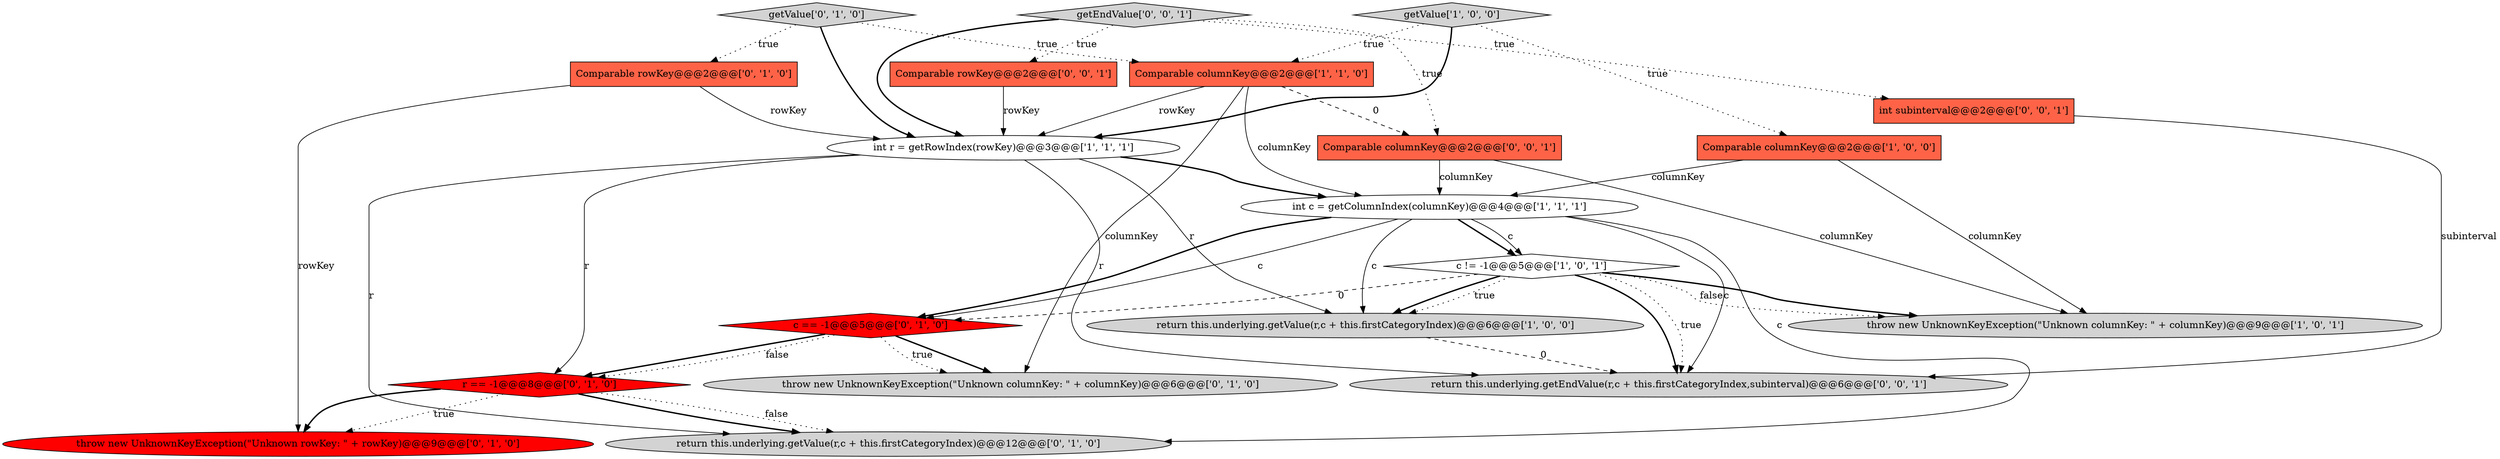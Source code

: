 digraph {
11 [style = filled, label = "c == -1@@@5@@@['0', '1', '0']", fillcolor = red, shape = diamond image = "AAA1AAABBB2BBB"];
13 [style = filled, label = "getValue['0', '1', '0']", fillcolor = lightgray, shape = diamond image = "AAA0AAABBB2BBB"];
9 [style = filled, label = "r == -1@@@8@@@['0', '1', '0']", fillcolor = red, shape = diamond image = "AAA1AAABBB2BBB"];
14 [style = filled, label = "return this.underlying.getValue(r,c + this.firstCategoryIndex)@@@12@@@['0', '1', '0']", fillcolor = lightgray, shape = ellipse image = "AAA0AAABBB2BBB"];
15 [style = filled, label = "Comparable rowKey@@@2@@@['0', '0', '1']", fillcolor = tomato, shape = box image = "AAA0AAABBB3BBB"];
18 [style = filled, label = "int subinterval@@@2@@@['0', '0', '1']", fillcolor = tomato, shape = box image = "AAA0AAABBB3BBB"];
3 [style = filled, label = "int c = getColumnIndex(columnKey)@@@4@@@['1', '1', '1']", fillcolor = white, shape = ellipse image = "AAA0AAABBB1BBB"];
12 [style = filled, label = "Comparable rowKey@@@2@@@['0', '1', '0']", fillcolor = tomato, shape = box image = "AAA0AAABBB2BBB"];
19 [style = filled, label = "Comparable columnKey@@@2@@@['0', '0', '1']", fillcolor = tomato, shape = box image = "AAA0AAABBB3BBB"];
5 [style = filled, label = "c != -1@@@5@@@['1', '0', '1']", fillcolor = white, shape = diamond image = "AAA0AAABBB1BBB"];
8 [style = filled, label = "throw new UnknownKeyException(\"Unknown columnKey: \" + columnKey)@@@6@@@['0', '1', '0']", fillcolor = lightgray, shape = ellipse image = "AAA0AAABBB2BBB"];
1 [style = filled, label = "Comparable columnKey@@@2@@@['1', '1', '0']", fillcolor = tomato, shape = box image = "AAA0AAABBB1BBB"];
4 [style = filled, label = "throw new UnknownKeyException(\"Unknown columnKey: \" + columnKey)@@@9@@@['1', '0', '1']", fillcolor = lightgray, shape = ellipse image = "AAA0AAABBB1BBB"];
7 [style = filled, label = "getValue['1', '0', '0']", fillcolor = lightgray, shape = diamond image = "AAA0AAABBB1BBB"];
17 [style = filled, label = "getEndValue['0', '0', '1']", fillcolor = lightgray, shape = diamond image = "AAA0AAABBB3BBB"];
16 [style = filled, label = "return this.underlying.getEndValue(r,c + this.firstCategoryIndex,subinterval)@@@6@@@['0', '0', '1']", fillcolor = lightgray, shape = ellipse image = "AAA0AAABBB3BBB"];
0 [style = filled, label = "Comparable columnKey@@@2@@@['1', '0', '0']", fillcolor = tomato, shape = box image = "AAA0AAABBB1BBB"];
6 [style = filled, label = "int r = getRowIndex(rowKey)@@@3@@@['1', '1', '1']", fillcolor = white, shape = ellipse image = "AAA0AAABBB1BBB"];
10 [style = filled, label = "throw new UnknownKeyException(\"Unknown rowKey: \" + rowKey)@@@9@@@['0', '1', '0']", fillcolor = red, shape = ellipse image = "AAA1AAABBB2BBB"];
2 [style = filled, label = "return this.underlying.getValue(r,c + this.firstCategoryIndex)@@@6@@@['1', '0', '0']", fillcolor = lightgray, shape = ellipse image = "AAA0AAABBB1BBB"];
6->3 [style = bold, label=""];
12->10 [style = solid, label="rowKey"];
17->18 [style = dotted, label="true"];
13->12 [style = dotted, label="true"];
3->2 [style = solid, label="c"];
17->6 [style = bold, label=""];
9->14 [style = dotted, label="false"];
3->16 [style = solid, label="c"];
1->19 [style = dashed, label="0"];
3->11 [style = bold, label=""];
18->16 [style = solid, label="subinterval"];
9->10 [style = bold, label=""];
3->14 [style = solid, label="c"];
7->0 [style = dotted, label="true"];
11->9 [style = bold, label=""];
1->3 [style = solid, label="columnKey"];
1->8 [style = solid, label="columnKey"];
6->9 [style = solid, label="r"];
1->6 [style = solid, label="rowKey"];
0->3 [style = solid, label="columnKey"];
5->16 [style = bold, label=""];
19->4 [style = solid, label="columnKey"];
0->4 [style = solid, label="columnKey"];
13->1 [style = dotted, label="true"];
3->11 [style = solid, label="c"];
3->5 [style = bold, label=""];
5->2 [style = bold, label=""];
17->15 [style = dotted, label="true"];
12->6 [style = solid, label="rowKey"];
5->11 [style = dashed, label="0"];
3->5 [style = solid, label="c"];
6->2 [style = solid, label="r"];
2->16 [style = dashed, label="0"];
11->9 [style = dotted, label="false"];
5->4 [style = bold, label=""];
15->6 [style = solid, label="rowKey"];
7->6 [style = bold, label=""];
5->16 [style = dotted, label="true"];
17->19 [style = dotted, label="true"];
9->14 [style = bold, label=""];
19->3 [style = solid, label="columnKey"];
6->14 [style = solid, label="r"];
6->16 [style = solid, label="r"];
11->8 [style = bold, label=""];
11->8 [style = dotted, label="true"];
13->6 [style = bold, label=""];
7->1 [style = dotted, label="true"];
9->10 [style = dotted, label="true"];
5->2 [style = dotted, label="true"];
5->4 [style = dotted, label="false"];
}
